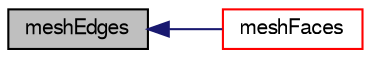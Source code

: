 digraph "meshEdges"
{
  bgcolor="transparent";
  edge [fontname="FreeSans",fontsize="10",labelfontname="FreeSans",labelfontsize="10"];
  node [fontname="FreeSans",fontsize="10",shape=record];
  rankdir="LR";
  Node48 [label="meshEdges",height=0.2,width=0.4,color="black", fillcolor="grey75", style="filled", fontcolor="black"];
  Node48 -> Node49 [dir="back",color="midnightblue",fontsize="10",style="solid",fontname="FreeSans"];
  Node49 [label="meshFaces",height=0.2,width=0.4,color="red",URL="$a27206.html#a3d200b633b6afc3aa7f34b693b4ff573",tooltip="Mesh face labels of this cell (in order of model) "];
}
